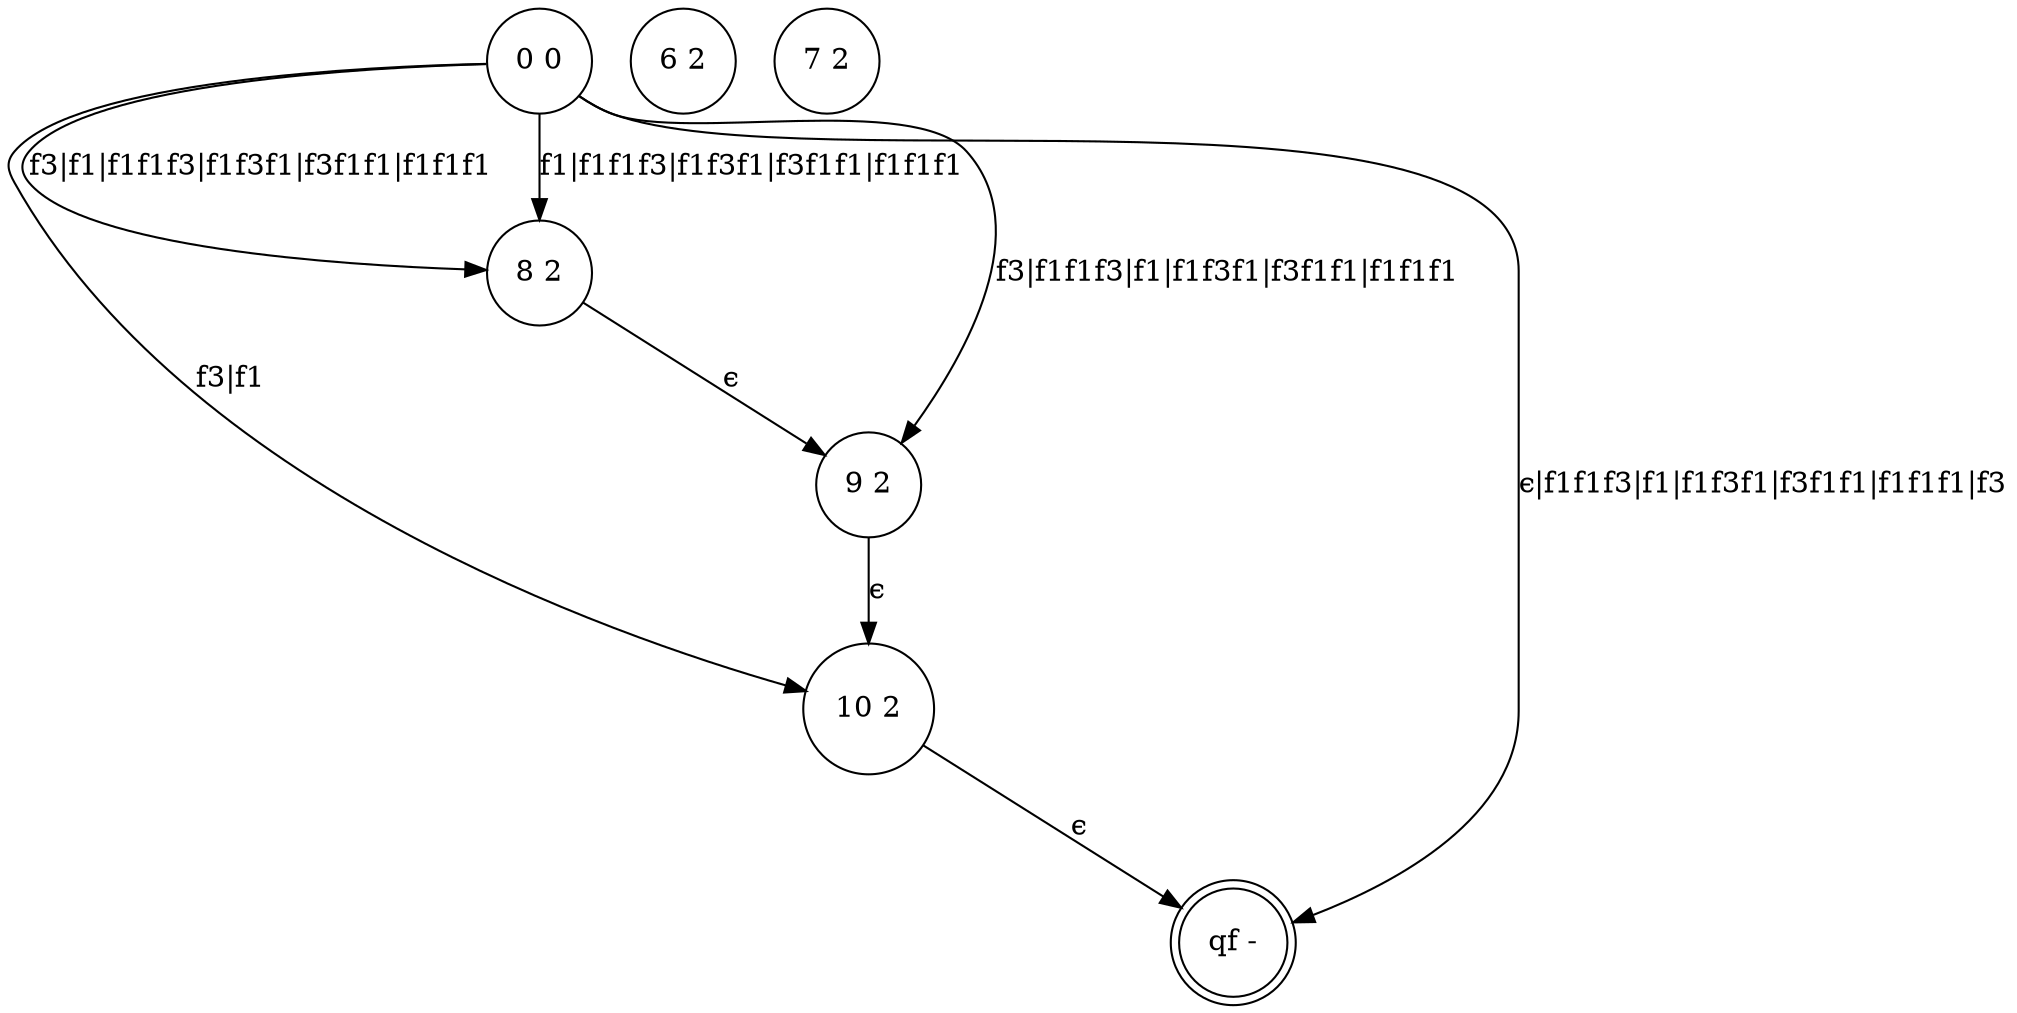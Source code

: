 digraph 41 {
	"10 2" [shape=circle]
	"8 2" [shape=circle]
	"9 2" [shape=circle]
	"6 2" [shape=circle]
	"7 2" [shape=circle]
	"9 2" [shape=circle]
	"8 2" [shape=circle]
	"qf -" [shape=doublecircle]
	"0 0" [shape=circle]
	"7 2" [shape=circle]
	"8 2" -> "9 2" [label="ϵ"]
	"9 2" -> "10 2" [label="ϵ"]
	"10 2" -> "qf -" [label="ϵ"]
	"0 0" -> "10 2" [label="f3|f1"]
	"0 0" -> "8 2" [label="f3|f1|f1f1f3|f1f3f1|f3f1f1|f1f1f1"]
	"0 0" -> "9 2" [label="f3|f1f1f3|f1|f1f3f1|f3f1f1|f1f1f1"]
	"0 0" -> "qf -" [label="ϵ|f1f1f3|f1|f1f3f1|f3f1f1|f1f1f1|f3"]
	"0 0" -> "8 2" [label="f1|f1f1f3|f1f3f1|f3f1f1|f1f1f1"]
}
